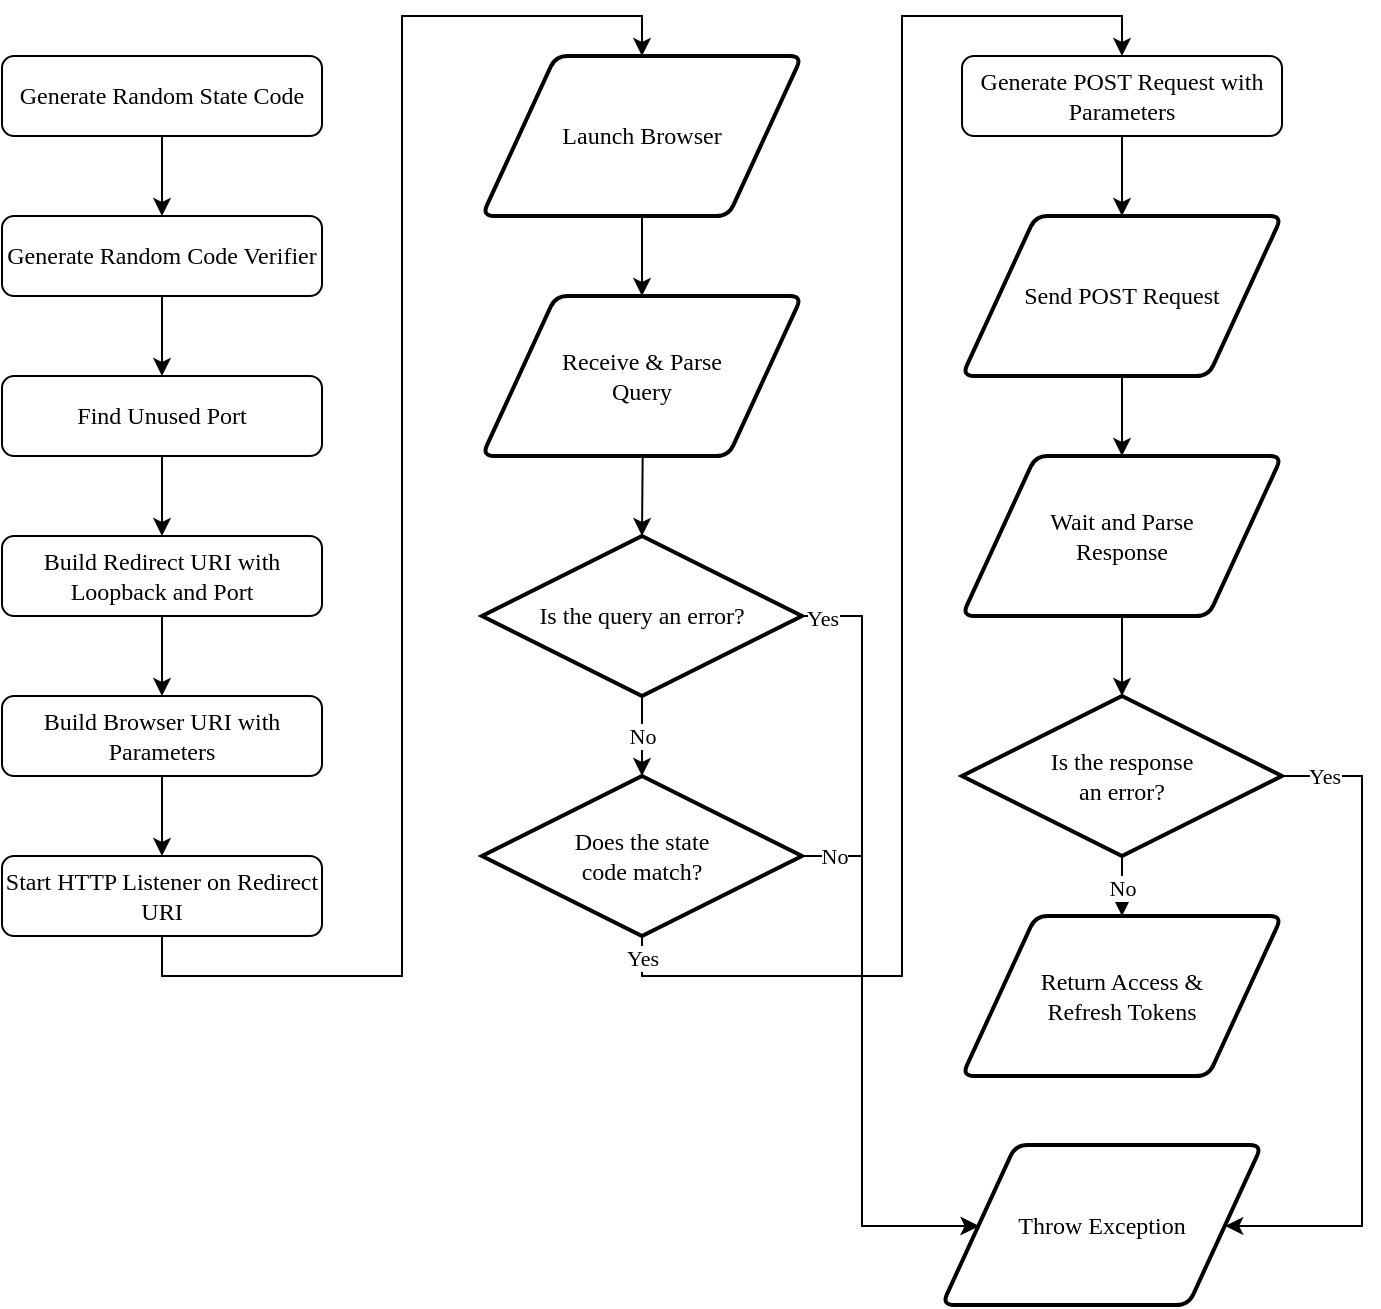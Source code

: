 <mxfile version="26.0.16">
  <diagram id="C5RBs43oDa-KdzZeNtuy" name="Page-1">
    <mxGraphModel dx="1114" dy="824" grid="1" gridSize="10" guides="1" tooltips="1" connect="1" arrows="1" fold="1" page="1" pageScale="1" pageWidth="827" pageHeight="1169" math="0" shadow="0">
      <root>
        <mxCell id="WIyWlLk6GJQsqaUBKTNV-0" />
        <mxCell id="WIyWlLk6GJQsqaUBKTNV-1" parent="WIyWlLk6GJQsqaUBKTNV-0" />
        <mxCell id="tWLlz6sC1_VbcM9ARDUf-15" style="edgeStyle=orthogonalEdgeStyle;rounded=0;orthogonalLoop=1;jettySize=auto;html=1;exitX=0.5;exitY=1;exitDx=0;exitDy=0;entryX=0.5;entryY=0;entryDx=0;entryDy=0;fontFamily=STIX;" parent="WIyWlLk6GJQsqaUBKTNV-1" source="WIyWlLk6GJQsqaUBKTNV-3" target="tWLlz6sC1_VbcM9ARDUf-0" edge="1">
          <mxGeometry relative="1" as="geometry" />
        </mxCell>
        <mxCell id="WIyWlLk6GJQsqaUBKTNV-3" value="Generate Random State Code" style="rounded=1;whiteSpace=wrap;html=1;fontSize=12;glass=0;strokeWidth=1;shadow=0;fontFamily=STIX;" parent="WIyWlLk6GJQsqaUBKTNV-1" vertex="1">
          <mxGeometry x="40" y="40" width="160" height="40" as="geometry" />
        </mxCell>
        <mxCell id="tWLlz6sC1_VbcM9ARDUf-16" style="edgeStyle=orthogonalEdgeStyle;rounded=0;orthogonalLoop=1;jettySize=auto;html=1;exitX=0.5;exitY=1;exitDx=0;exitDy=0;entryX=0.5;entryY=0;entryDx=0;entryDy=0;fontFamily=STIX;" parent="WIyWlLk6GJQsqaUBKTNV-1" source="tWLlz6sC1_VbcM9ARDUf-0" target="tWLlz6sC1_VbcM9ARDUf-1" edge="1">
          <mxGeometry relative="1" as="geometry" />
        </mxCell>
        <mxCell id="tWLlz6sC1_VbcM9ARDUf-0" value="Generate Random Code Verifier" style="rounded=1;whiteSpace=wrap;html=1;fontSize=12;glass=0;strokeWidth=1;shadow=0;fontFamily=STIX;" parent="WIyWlLk6GJQsqaUBKTNV-1" vertex="1">
          <mxGeometry x="40" y="120" width="160" height="40" as="geometry" />
        </mxCell>
        <mxCell id="tWLlz6sC1_VbcM9ARDUf-17" style="edgeStyle=orthogonalEdgeStyle;rounded=0;orthogonalLoop=1;jettySize=auto;html=1;exitX=0.5;exitY=1;exitDx=0;exitDy=0;entryX=0.5;entryY=0;entryDx=0;entryDy=0;fontFamily=STIX;" parent="WIyWlLk6GJQsqaUBKTNV-1" source="tWLlz6sC1_VbcM9ARDUf-1" target="tWLlz6sC1_VbcM9ARDUf-2" edge="1">
          <mxGeometry relative="1" as="geometry" />
        </mxCell>
        <mxCell id="tWLlz6sC1_VbcM9ARDUf-1" value="Find Unused Port" style="rounded=1;whiteSpace=wrap;html=1;fontSize=12;glass=0;strokeWidth=1;shadow=0;fontFamily=STIX;" parent="WIyWlLk6GJQsqaUBKTNV-1" vertex="1">
          <mxGeometry x="40" y="200" width="160" height="40" as="geometry" />
        </mxCell>
        <mxCell id="tWLlz6sC1_VbcM9ARDUf-18" style="edgeStyle=orthogonalEdgeStyle;rounded=0;orthogonalLoop=1;jettySize=auto;html=1;exitX=0.5;exitY=1;exitDx=0;exitDy=0;entryX=0.5;entryY=0;entryDx=0;entryDy=0;fontFamily=STIX;" parent="WIyWlLk6GJQsqaUBKTNV-1" source="tWLlz6sC1_VbcM9ARDUf-2" target="tWLlz6sC1_VbcM9ARDUf-3" edge="1">
          <mxGeometry relative="1" as="geometry" />
        </mxCell>
        <mxCell id="tWLlz6sC1_VbcM9ARDUf-2" value="Build Redirect URI with Loopback and Port" style="rounded=1;whiteSpace=wrap;html=1;fontSize=12;glass=0;strokeWidth=1;shadow=0;fontFamily=STIX;" parent="WIyWlLk6GJQsqaUBKTNV-1" vertex="1">
          <mxGeometry x="40" y="280" width="160" height="40" as="geometry" />
        </mxCell>
        <mxCell id="tWLlz6sC1_VbcM9ARDUf-19" style="edgeStyle=orthogonalEdgeStyle;rounded=0;orthogonalLoop=1;jettySize=auto;html=1;exitX=0.5;exitY=1;exitDx=0;exitDy=0;entryX=0.5;entryY=0;entryDx=0;entryDy=0;fontFamily=STIX;" parent="WIyWlLk6GJQsqaUBKTNV-1" source="tWLlz6sC1_VbcM9ARDUf-3" target="tWLlz6sC1_VbcM9ARDUf-4" edge="1">
          <mxGeometry relative="1" as="geometry" />
        </mxCell>
        <mxCell id="tWLlz6sC1_VbcM9ARDUf-3" value="Build Browser URI with Parameters" style="rounded=1;whiteSpace=wrap;html=1;fontSize=12;glass=0;strokeWidth=1;shadow=0;fontFamily=STIX;" parent="WIyWlLk6GJQsqaUBKTNV-1" vertex="1">
          <mxGeometry x="40" y="360" width="160" height="40" as="geometry" />
        </mxCell>
        <mxCell id="tWLlz6sC1_VbcM9ARDUf-20" style="edgeStyle=orthogonalEdgeStyle;rounded=0;orthogonalLoop=1;jettySize=auto;html=1;exitX=0.5;exitY=1;exitDx=0;exitDy=0;entryX=0.5;entryY=0;entryDx=0;entryDy=0;fontFamily=STIX;" parent="WIyWlLk6GJQsqaUBKTNV-1" source="tWLlz6sC1_VbcM9ARDUf-4" target="tWLlz6sC1_VbcM9ARDUf-42" edge="1">
          <mxGeometry relative="1" as="geometry">
            <mxPoint x="360" y="40" as="targetPoint" />
          </mxGeometry>
        </mxCell>
        <mxCell id="tWLlz6sC1_VbcM9ARDUf-4" value="Start HTTP Listener on Redirect URI" style="rounded=1;whiteSpace=wrap;html=1;fontSize=12;glass=0;strokeWidth=1;shadow=0;fontFamily=STIX;" parent="WIyWlLk6GJQsqaUBKTNV-1" vertex="1">
          <mxGeometry x="40" y="440" width="160" height="40" as="geometry" />
        </mxCell>
        <mxCell id="tWLlz6sC1_VbcM9ARDUf-21" style="edgeStyle=orthogonalEdgeStyle;rounded=0;orthogonalLoop=1;jettySize=auto;html=1;exitX=0.5;exitY=1;exitDx=0;exitDy=0;entryX=0.5;entryY=0;entryDx=0;entryDy=0;fontFamily=STIX;" parent="WIyWlLk6GJQsqaUBKTNV-1" source="tWLlz6sC1_VbcM9ARDUf-42" target="tWLlz6sC1_VbcM9ARDUf-37" edge="1">
          <mxGeometry relative="1" as="geometry">
            <mxPoint x="360" y="80" as="sourcePoint" />
            <mxPoint x="360" y="120" as="targetPoint" />
          </mxGeometry>
        </mxCell>
        <mxCell id="tWLlz6sC1_VbcM9ARDUf-38" style="edgeStyle=orthogonalEdgeStyle;rounded=0;orthogonalLoop=1;jettySize=auto;html=1;exitX=1;exitY=0.5;exitDx=0;exitDy=0;exitPerimeter=0;entryX=0;entryY=0.5;entryDx=0;entryDy=0;fontFamily=STIX;" parent="WIyWlLk6GJQsqaUBKTNV-1" source="tWLlz6sC1_VbcM9ARDUf-7" target="tWLlz6sC1_VbcM9ARDUf-36" edge="1">
          <mxGeometry relative="1" as="geometry">
            <Array as="points">
              <mxPoint x="470" y="320" />
              <mxPoint x="470" y="625" />
              <mxPoint x="528" y="625" />
            </Array>
          </mxGeometry>
        </mxCell>
        <mxCell id="tWLlz6sC1_VbcM9ARDUf-39" value="Yes" style="edgeLabel;html=1;align=center;verticalAlign=middle;resizable=0;points=[];fontFamily=STIX;" parent="tWLlz6sC1_VbcM9ARDUf-38" vertex="1" connectable="0">
          <mxGeometry x="-0.826" y="2" relative="1" as="geometry">
            <mxPoint x="-22" y="-4" as="offset" />
          </mxGeometry>
        </mxCell>
        <mxCell id="tWLlz6sC1_VbcM9ARDUf-7" value="Is the query an error?" style="strokeWidth=2;html=1;shape=mxgraph.flowchart.decision;whiteSpace=wrap;fontFamily=STIX;" parent="WIyWlLk6GJQsqaUBKTNV-1" vertex="1">
          <mxGeometry x="280" y="280" width="160" height="80" as="geometry" />
        </mxCell>
        <mxCell id="tWLlz6sC1_VbcM9ARDUf-24" style="edgeStyle=orthogonalEdgeStyle;rounded=0;orthogonalLoop=1;jettySize=auto;html=1;exitX=0.5;exitY=1;exitDx=0;exitDy=0;exitPerimeter=0;entryX=0.5;entryY=0;entryDx=0;entryDy=0;fontFamily=STIX;" parent="WIyWlLk6GJQsqaUBKTNV-1" source="tWLlz6sC1_VbcM9ARDUf-8" target="tWLlz6sC1_VbcM9ARDUf-9" edge="1">
          <mxGeometry relative="1" as="geometry">
            <Array as="points">
              <mxPoint x="360" y="500" />
              <mxPoint x="490" y="500" />
              <mxPoint x="490" y="20" />
              <mxPoint x="600" y="20" />
            </Array>
          </mxGeometry>
        </mxCell>
        <mxCell id="tWLlz6sC1_VbcM9ARDUf-29" value="Yes" style="edgeLabel;html=1;align=center;verticalAlign=middle;resizable=0;points=[];fontFamily=STIX;" parent="tWLlz6sC1_VbcM9ARDUf-24" vertex="1" connectable="0">
          <mxGeometry x="-0.27" y="1" relative="1" as="geometry">
            <mxPoint x="-129" y="118" as="offset" />
          </mxGeometry>
        </mxCell>
        <mxCell id="tWLlz6sC1_VbcM9ARDUf-32" value="No" style="edgeStyle=orthogonalEdgeStyle;rounded=0;orthogonalLoop=1;jettySize=auto;html=1;exitX=1;exitY=0.5;exitDx=0;exitDy=0;exitPerimeter=0;entryX=0;entryY=0.5;entryDx=0;entryDy=0;fontFamily=STIX;" parent="WIyWlLk6GJQsqaUBKTNV-1" source="tWLlz6sC1_VbcM9ARDUf-8" target="tWLlz6sC1_VbcM9ARDUf-36" edge="1">
          <mxGeometry x="-0.888" relative="1" as="geometry">
            <mxPoint x="520" y="360" as="targetPoint" />
            <Array as="points">
              <mxPoint x="470" y="440" />
              <mxPoint x="470" y="625" />
              <mxPoint x="528" y="625" />
            </Array>
            <mxPoint as="offset" />
          </mxGeometry>
        </mxCell>
        <mxCell id="tWLlz6sC1_VbcM9ARDUf-8" value="Does the state&lt;div&gt;code match?&lt;/div&gt;" style="strokeWidth=2;html=1;shape=mxgraph.flowchart.decision;whiteSpace=wrap;fontFamily=STIX;" parent="WIyWlLk6GJQsqaUBKTNV-1" vertex="1">
          <mxGeometry x="280" y="400" width="160" height="80" as="geometry" />
        </mxCell>
        <mxCell id="tWLlz6sC1_VbcM9ARDUf-25" style="edgeStyle=orthogonalEdgeStyle;rounded=0;orthogonalLoop=1;jettySize=auto;html=1;exitX=0.5;exitY=1;exitDx=0;exitDy=0;entryX=0.5;entryY=0;entryDx=0;entryDy=0;fontFamily=STIX;" parent="WIyWlLk6GJQsqaUBKTNV-1" source="tWLlz6sC1_VbcM9ARDUf-9" target="tWLlz6sC1_VbcM9ARDUf-43" edge="1">
          <mxGeometry relative="1" as="geometry">
            <mxPoint x="650" y="120" as="targetPoint" />
          </mxGeometry>
        </mxCell>
        <mxCell id="tWLlz6sC1_VbcM9ARDUf-9" value="Generate POST Request&amp;nbsp;&lt;span style=&quot;background-color: transparent; color: light-dark(rgb(0, 0, 0), rgb(255, 255, 255));&quot;&gt;with Parameters&lt;/span&gt;" style="rounded=1;whiteSpace=wrap;html=1;fontSize=12;glass=0;strokeWidth=1;shadow=0;fontFamily=STIX;" parent="WIyWlLk6GJQsqaUBKTNV-1" vertex="1">
          <mxGeometry x="520" y="40" width="160" height="40" as="geometry" />
        </mxCell>
        <mxCell id="tWLlz6sC1_VbcM9ARDUf-27" style="edgeStyle=orthogonalEdgeStyle;rounded=0;orthogonalLoop=1;jettySize=auto;html=1;exitX=0.5;exitY=1;exitDx=0;exitDy=0;exitPerimeter=0;entryX=0.5;entryY=0;entryDx=0;entryDy=0;fontFamily=STIX;" parent="WIyWlLk6GJQsqaUBKTNV-1" source="tWLlz6sC1_VbcM9ARDUf-12" target="tWLlz6sC1_VbcM9ARDUf-48" edge="1">
          <mxGeometry relative="1" as="geometry">
            <mxPoint x="600" y="470" as="targetPoint" />
          </mxGeometry>
        </mxCell>
        <mxCell id="tWLlz6sC1_VbcM9ARDUf-30" value="No" style="edgeLabel;html=1;align=center;verticalAlign=middle;resizable=0;points=[];fontFamily=STIX;" parent="tWLlz6sC1_VbcM9ARDUf-27" vertex="1" connectable="0">
          <mxGeometry x="-0.085" y="1" relative="1" as="geometry">
            <mxPoint x="-1" y="2" as="offset" />
          </mxGeometry>
        </mxCell>
        <mxCell id="tWLlz6sC1_VbcM9ARDUf-40" style="edgeStyle=orthogonalEdgeStyle;rounded=0;orthogonalLoop=1;jettySize=auto;html=1;exitX=1;exitY=0.5;exitDx=0;exitDy=0;exitPerimeter=0;entryX=1;entryY=0.5;entryDx=0;entryDy=0;fontFamily=STIX;" parent="WIyWlLk6GJQsqaUBKTNV-1" source="tWLlz6sC1_VbcM9ARDUf-12" target="tWLlz6sC1_VbcM9ARDUf-36" edge="1">
          <mxGeometry relative="1" as="geometry">
            <Array as="points">
              <mxPoint x="720" y="400" />
              <mxPoint x="720" y="625" />
              <mxPoint x="652" y="625" />
            </Array>
          </mxGeometry>
        </mxCell>
        <mxCell id="tWLlz6sC1_VbcM9ARDUf-41" value="Yes" style="edgeLabel;html=1;align=center;verticalAlign=middle;resizable=0;points=[];fontFamily=STIX;" parent="tWLlz6sC1_VbcM9ARDUf-40" vertex="1" connectable="0">
          <mxGeometry x="-0.921" y="3" relative="1" as="geometry">
            <mxPoint x="8" y="3" as="offset" />
          </mxGeometry>
        </mxCell>
        <mxCell id="tWLlz6sC1_VbcM9ARDUf-12" value="Is the response&lt;div&gt;an error?&lt;/div&gt;" style="strokeWidth=2;html=1;shape=mxgraph.flowchart.decision;whiteSpace=wrap;fontFamily=STIX;" parent="WIyWlLk6GJQsqaUBKTNV-1" vertex="1">
          <mxGeometry x="520" y="360" width="160" height="80" as="geometry" />
        </mxCell>
        <mxCell id="tWLlz6sC1_VbcM9ARDUf-22" style="edgeStyle=orthogonalEdgeStyle;rounded=0;orthogonalLoop=1;jettySize=auto;html=1;exitX=0.5;exitY=1;exitDx=0;exitDy=0;entryX=0.5;entryY=0;entryDx=0;entryDy=0;entryPerimeter=0;fontFamily=STIX;" parent="WIyWlLk6GJQsqaUBKTNV-1" target="tWLlz6sC1_VbcM9ARDUf-7" edge="1">
          <mxGeometry relative="1" as="geometry">
            <mxPoint x="360" y="160" as="sourcePoint" />
          </mxGeometry>
        </mxCell>
        <mxCell id="tWLlz6sC1_VbcM9ARDUf-23" style="edgeStyle=orthogonalEdgeStyle;rounded=0;orthogonalLoop=1;jettySize=auto;html=1;exitX=0.5;exitY=1;exitDx=0;exitDy=0;exitPerimeter=0;entryX=0.5;entryY=0;entryDx=0;entryDy=0;entryPerimeter=0;fontFamily=STIX;" parent="WIyWlLk6GJQsqaUBKTNV-1" source="tWLlz6sC1_VbcM9ARDUf-7" target="tWLlz6sC1_VbcM9ARDUf-8" edge="1">
          <mxGeometry relative="1" as="geometry" />
        </mxCell>
        <mxCell id="tWLlz6sC1_VbcM9ARDUf-28" value="No" style="edgeLabel;html=1;align=center;verticalAlign=middle;resizable=0;points=[];fontFamily=STIX;" parent="tWLlz6sC1_VbcM9ARDUf-23" vertex="1" connectable="0">
          <mxGeometry x="-0.51" y="1" relative="1" as="geometry">
            <mxPoint x="-1" y="10" as="offset" />
          </mxGeometry>
        </mxCell>
        <mxCell id="tWLlz6sC1_VbcM9ARDUf-26" style="edgeStyle=orthogonalEdgeStyle;rounded=0;orthogonalLoop=1;jettySize=auto;html=1;entryX=0.5;entryY=0;entryDx=0;entryDy=0;entryPerimeter=0;exitX=0.5;exitY=1;exitDx=0;exitDy=0;fontFamily=STIX;" parent="WIyWlLk6GJQsqaUBKTNV-1" source="tWLlz6sC1_VbcM9ARDUf-44" target="tWLlz6sC1_VbcM9ARDUf-12" edge="1">
          <mxGeometry relative="1" as="geometry">
            <mxPoint x="600" y="230" as="sourcePoint" />
          </mxGeometry>
        </mxCell>
        <mxCell id="tWLlz6sC1_VbcM9ARDUf-36" value="Throw Exception" style="shape=parallelogram;html=1;strokeWidth=2;perimeter=parallelogramPerimeter;whiteSpace=wrap;rounded=1;arcSize=12;size=0.23;fontFamily=STIX;" parent="WIyWlLk6GJQsqaUBKTNV-1" vertex="1">
          <mxGeometry x="510" y="584.5" width="160" height="80" as="geometry" />
        </mxCell>
        <mxCell id="tWLlz6sC1_VbcM9ARDUf-37" value="Receive &amp;amp; Parse&lt;div&gt;Query&lt;/div&gt;" style="shape=parallelogram;html=1;strokeWidth=2;perimeter=parallelogramPerimeter;whiteSpace=wrap;rounded=1;arcSize=12;size=0.23;fontFamily=STIX;" parent="WIyWlLk6GJQsqaUBKTNV-1" vertex="1">
          <mxGeometry x="280" y="160" width="160" height="80" as="geometry" />
        </mxCell>
        <mxCell id="tWLlz6sC1_VbcM9ARDUf-42" value="Launch Browser" style="shape=parallelogram;html=1;strokeWidth=2;perimeter=parallelogramPerimeter;whiteSpace=wrap;rounded=1;arcSize=12;size=0.23;fontFamily=STIX;" parent="WIyWlLk6GJQsqaUBKTNV-1" vertex="1">
          <mxGeometry x="280" y="40" width="160" height="80" as="geometry" />
        </mxCell>
        <mxCell id="tWLlz6sC1_VbcM9ARDUf-44" value="Wait and Parse&lt;div&gt;Response&lt;/div&gt;" style="shape=parallelogram;html=1;strokeWidth=2;perimeter=parallelogramPerimeter;whiteSpace=wrap;rounded=1;arcSize=12;size=0.23;fontFamily=STIX;" parent="WIyWlLk6GJQsqaUBKTNV-1" vertex="1">
          <mxGeometry x="520" y="240" width="160" height="80" as="geometry" />
        </mxCell>
        <mxCell id="tWLlz6sC1_VbcM9ARDUf-47" style="edgeStyle=orthogonalEdgeStyle;rounded=0;orthogonalLoop=1;jettySize=auto;html=1;exitX=0.5;exitY=1;exitDx=0;exitDy=0;entryX=0.5;entryY=0;entryDx=0;entryDy=0;fontFamily=STIX;" parent="WIyWlLk6GJQsqaUBKTNV-1" source="tWLlz6sC1_VbcM9ARDUf-43" target="tWLlz6sC1_VbcM9ARDUf-44" edge="1">
          <mxGeometry relative="1" as="geometry" />
        </mxCell>
        <mxCell id="tWLlz6sC1_VbcM9ARDUf-43" value="Send POST Request" style="shape=parallelogram;html=1;strokeWidth=2;perimeter=parallelogramPerimeter;whiteSpace=wrap;rounded=1;arcSize=12;size=0.23;fontFamily=STIX;" parent="WIyWlLk6GJQsqaUBKTNV-1" vertex="1">
          <mxGeometry x="520" y="120" width="160" height="80" as="geometry" />
        </mxCell>
        <mxCell id="tWLlz6sC1_VbcM9ARDUf-48" value="Return Access &amp;amp;&lt;div&gt;Refresh Tokens&lt;/div&gt;" style="shape=parallelogram;html=1;strokeWidth=2;perimeter=parallelogramPerimeter;whiteSpace=wrap;rounded=1;arcSize=12;size=0.23;fontFamily=STIX;" parent="WIyWlLk6GJQsqaUBKTNV-1" vertex="1">
          <mxGeometry x="520" y="470" width="160" height="80" as="geometry" />
        </mxCell>
      </root>
    </mxGraphModel>
  </diagram>
</mxfile>

